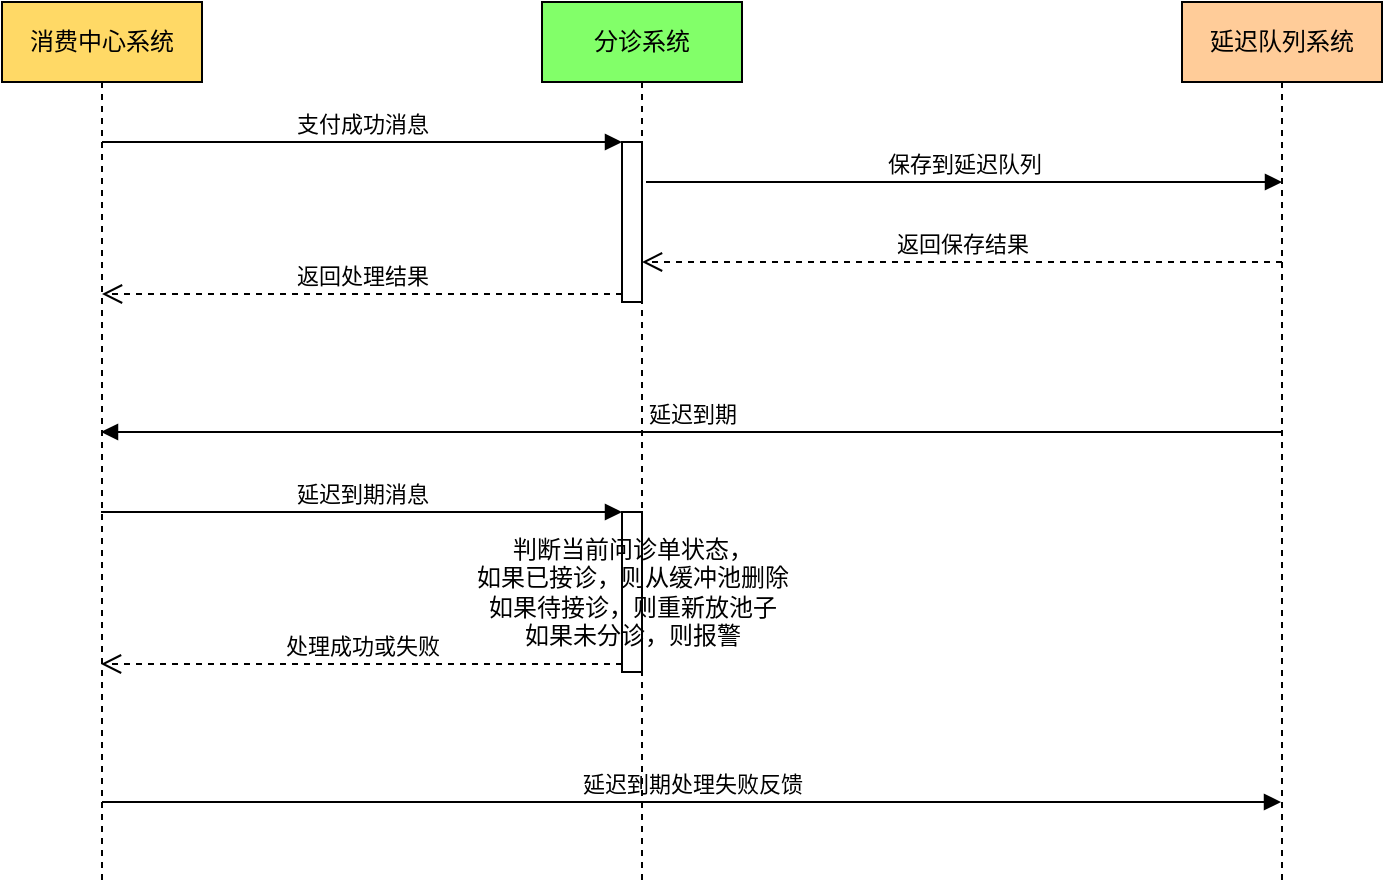 <mxfile version="10.8.2" type="github"><diagram id="2brpURO3daCSGGklV4TP" name="第 1 页"><mxGraphModel dx="1394" dy="764" grid="1" gridSize="10" guides="1" tooltips="1" connect="1" arrows="1" fold="1" page="1" pageScale="1" pageWidth="827" pageHeight="1169" math="0" shadow="0"><root><mxCell id="0"/><mxCell id="1" parent="0"/><mxCell id="HnnEI678z1_8lmevuEoJ-1" value="消费中心系统" style="shape=umlLifeline;perimeter=lifelinePerimeter;whiteSpace=wrap;html=1;container=1;collapsible=0;recursiveResize=0;outlineConnect=0;fillColor=#FFD966;" vertex="1" parent="1"><mxGeometry x="80" y="40" width="100" height="440" as="geometry"/></mxCell><mxCell id="HnnEI678z1_8lmevuEoJ-15" value="延迟到期处理失败反馈" style="html=1;verticalAlign=bottom;endArrow=block;" edge="1" parent="HnnEI678z1_8lmevuEoJ-1" target="HnnEI678z1_8lmevuEoJ-3"><mxGeometry width="80" relative="1" as="geometry"><mxPoint x="50" y="400" as="sourcePoint"/><mxPoint x="130" y="400" as="targetPoint"/></mxGeometry></mxCell><mxCell id="HnnEI678z1_8lmevuEoJ-2" value="分诊系统" style="shape=umlLifeline;perimeter=lifelinePerimeter;whiteSpace=wrap;html=1;container=1;collapsible=0;recursiveResize=0;outlineConnect=0;fillColor=#82FF69;" vertex="1" parent="1"><mxGeometry x="350" y="40" width="100" height="440" as="geometry"/></mxCell><mxCell id="HnnEI678z1_8lmevuEoJ-5" value="" style="html=1;points=[];perimeter=orthogonalPerimeter;" vertex="1" parent="HnnEI678z1_8lmevuEoJ-2"><mxGeometry x="40" y="70" width="10" height="80" as="geometry"/></mxCell><mxCell id="HnnEI678z1_8lmevuEoJ-8" value="保存到延迟队列" style="html=1;verticalAlign=bottom;endArrow=block;" edge="1" parent="HnnEI678z1_8lmevuEoJ-2"><mxGeometry width="80" relative="1" as="geometry"><mxPoint x="52" y="90" as="sourcePoint"/><mxPoint x="370" y="90" as="targetPoint"/><Array as="points"><mxPoint x="102" y="90"/></Array></mxGeometry></mxCell><mxCell id="HnnEI678z1_8lmevuEoJ-12" value="判断当前问诊单状态，&lt;br&gt;如果已接诊，则从缓冲池删除&lt;br&gt;如果待接诊，则重新放池子&lt;br&gt;如果未分诊，则报警&lt;br&gt;" style="html=1;points=[];perimeter=orthogonalPerimeter;" vertex="1" parent="HnnEI678z1_8lmevuEoJ-2"><mxGeometry x="40" y="255" width="10" height="80" as="geometry"/></mxCell><mxCell id="HnnEI678z1_8lmevuEoJ-3" value="延迟队列系统" style="shape=umlLifeline;perimeter=lifelinePerimeter;whiteSpace=wrap;html=1;container=1;collapsible=0;recursiveResize=0;outlineConnect=0;fillColor=#FFCC99;" vertex="1" parent="1"><mxGeometry x="670" y="40" width="100" height="440" as="geometry"/></mxCell><mxCell id="HnnEI678z1_8lmevuEoJ-11" value="延迟到期" style="html=1;verticalAlign=bottom;endArrow=block;" edge="1" parent="HnnEI678z1_8lmevuEoJ-3"><mxGeometry width="80" relative="1" as="geometry"><mxPoint x="50" y="215" as="sourcePoint"/><mxPoint x="-540.5" y="215" as="targetPoint"/></mxGeometry></mxCell><mxCell id="HnnEI678z1_8lmevuEoJ-6" value="支付成功消息" style="html=1;verticalAlign=bottom;endArrow=block;entryX=0;entryY=0;" edge="1" target="HnnEI678z1_8lmevuEoJ-5" parent="1" source="HnnEI678z1_8lmevuEoJ-1"><mxGeometry relative="1" as="geometry"><mxPoint x="320" y="110" as="sourcePoint"/></mxGeometry></mxCell><mxCell id="HnnEI678z1_8lmevuEoJ-7" value="返回处理结果" style="html=1;verticalAlign=bottom;endArrow=open;dashed=1;endSize=8;exitX=0;exitY=0.95;" edge="1" source="HnnEI678z1_8lmevuEoJ-5" parent="1" target="HnnEI678z1_8lmevuEoJ-1"><mxGeometry relative="1" as="geometry"><mxPoint x="320" y="186" as="targetPoint"/></mxGeometry></mxCell><mxCell id="HnnEI678z1_8lmevuEoJ-9" value="返回保存结果" style="html=1;verticalAlign=bottom;endArrow=open;dashed=1;endSize=8;" edge="1" parent="1" target="HnnEI678z1_8lmevuEoJ-2"><mxGeometry relative="1" as="geometry"><mxPoint x="720" y="170" as="sourcePoint"/><mxPoint x="640" y="170" as="targetPoint"/></mxGeometry></mxCell><mxCell id="HnnEI678z1_8lmevuEoJ-13" value="延迟到期消息" style="html=1;verticalAlign=bottom;endArrow=block;entryX=0;entryY=0;" edge="1" target="HnnEI678z1_8lmevuEoJ-12" parent="1"><mxGeometry relative="1" as="geometry"><mxPoint x="129.5" y="295" as="sourcePoint"/></mxGeometry></mxCell><mxCell id="HnnEI678z1_8lmevuEoJ-14" value="处理成功或失败" style="html=1;verticalAlign=bottom;endArrow=open;dashed=1;endSize=8;exitX=0;exitY=0.95;" edge="1" source="HnnEI678z1_8lmevuEoJ-12" parent="1"><mxGeometry relative="1" as="geometry"><mxPoint x="129.5" y="371" as="targetPoint"/></mxGeometry></mxCell></root></mxGraphModel></diagram></mxfile>